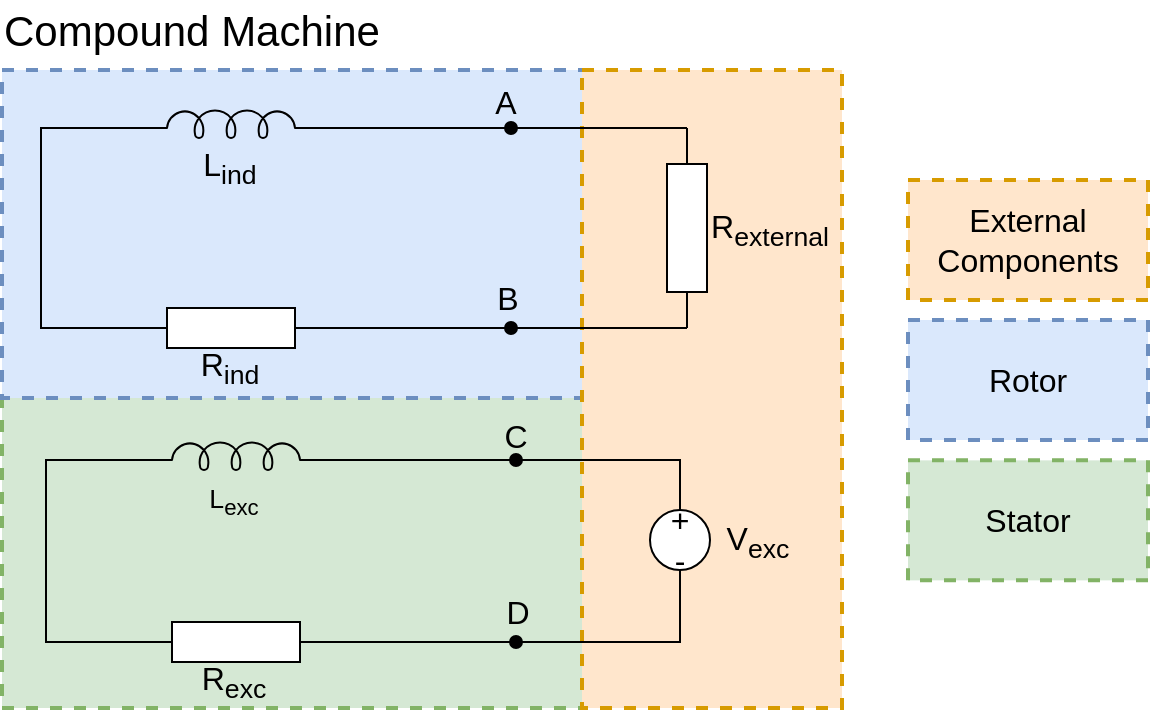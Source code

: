 <mxfile version="10.6.7" type="github"><diagram id="_LVu2RHxcEzPKMoXcUqC" name="Page-1"><mxGraphModel dx="1026" dy="499" grid="1" gridSize="10" guides="1" tooltips="1" connect="1" arrows="1" fold="1" page="1" pageScale="1" pageWidth="1100" pageHeight="1700" math="0" shadow="0"><root><mxCell id="0"/><mxCell id="1" parent="0"/><mxCell id="5Ca7kzqkz_hvMh-vnRnj-85" value="" style="rounded=0;whiteSpace=wrap;html=1;dashed=1;strokeWidth=2;fillColor=#d5e8d4;fontSize=16;strokeColor=#82b366;" vertex="1" parent="1"><mxGeometry x="282" y="753" width="291" height="156" as="geometry"/></mxCell><mxCell id="5Ca7kzqkz_hvMh-vnRnj-83" value="" style="rounded=0;whiteSpace=wrap;html=1;dashed=1;strokeWidth=2;fillColor=#dae8fc;fontSize=16;strokeColor=#6c8ebf;" vertex="1" parent="1"><mxGeometry x="282" y="590" width="292" height="164" as="geometry"/></mxCell><mxCell id="5Ca7kzqkz_hvMh-vnRnj-81" value="" style="rounded=0;whiteSpace=wrap;html=1;dashed=1;strokeWidth=2;fillColor=#ffe6cc;fontSize=16;strokeColor=#d79b00;" vertex="1" parent="1"><mxGeometry x="572" y="590" width="130" height="319" as="geometry"/></mxCell><mxCell id="5Ca7kzqkz_hvMh-vnRnj-64" value="" style="pointerEvents=1;verticalLabelPosition=bottom;shadow=0;dashed=0;align=center;fillColor=#ffffff;html=1;verticalAlign=top;strokeWidth=1;shape=mxgraph.electrical.resistors.resistor_1;fontSize=16;" vertex="1" parent="1"><mxGeometry x="349" y="866" width="100" height="20" as="geometry"/></mxCell><mxCell id="5Ca7kzqkz_hvMh-vnRnj-65" value="" style="pointerEvents=1;verticalLabelPosition=bottom;shadow=0;dashed=0;align=center;fillColor=#ffffff;html=1;verticalAlign=top;strokeWidth=1;shape=mxgraph.electrical.inductors.inductor_5;" vertex="1" parent="1"><mxGeometry x="349" y="776" width="100" height="14" as="geometry"/></mxCell><mxCell id="5Ca7kzqkz_hvMh-vnRnj-66" value="" style="endArrow=none;html=1;fontSize=16;entryX=0;entryY=0.645;entryDx=0;entryDy=0;entryPerimeter=0;exitX=0;exitY=0.5;exitDx=0;exitDy=0;exitPerimeter=0;rounded=0;" edge="1" parent="1" source="5Ca7kzqkz_hvMh-vnRnj-64" target="5Ca7kzqkz_hvMh-vnRnj-65"><mxGeometry width="50" height="50" relative="1" as="geometry"><mxPoint x="279" y="866" as="sourcePoint"/><mxPoint x="329" y="816" as="targetPoint"/><Array as="points"><mxPoint x="304" y="876"/><mxPoint x="304" y="785"/></Array></mxGeometry></mxCell><mxCell id="5Ca7kzqkz_hvMh-vnRnj-67" value="" style="endArrow=oval;html=1;fontSize=16;exitX=1;exitY=0.5;exitDx=0;exitDy=0;exitPerimeter=0;startArrow=none;startFill=0;endFill=1;" edge="1" parent="1" source="5Ca7kzqkz_hvMh-vnRnj-64"><mxGeometry width="50" height="50" relative="1" as="geometry"><mxPoint x="119" y="956" as="sourcePoint"/><mxPoint x="539" y="876" as="targetPoint"/></mxGeometry></mxCell><mxCell id="5Ca7kzqkz_hvMh-vnRnj-68" value="" style="endArrow=oval;html=1;fontSize=16;exitX=1;exitY=0.645;exitDx=0;exitDy=0;exitPerimeter=0;endFill=1;" edge="1" parent="1" source="5Ca7kzqkz_hvMh-vnRnj-65"><mxGeometry width="50" height="50" relative="1" as="geometry"><mxPoint x="519" y="836" as="sourcePoint"/><mxPoint x="539" y="785" as="targetPoint"/></mxGeometry></mxCell><mxCell id="5Ca7kzqkz_hvMh-vnRnj-69" value="D" style="text;html=1;strokeColor=none;fillColor=none;align=center;verticalAlign=middle;whiteSpace=wrap;rounded=0;fontSize=16;" vertex="1" parent="1"><mxGeometry x="530" y="850" width="20" height="22" as="geometry"/></mxCell><mxCell id="5Ca7kzqkz_hvMh-vnRnj-70" value="C" style="text;html=1;strokeColor=none;fillColor=none;align=center;verticalAlign=middle;whiteSpace=wrap;rounded=0;fontSize=16;" vertex="1" parent="1"><mxGeometry x="529" y="762" width="20" height="22" as="geometry"/></mxCell><mxCell id="5Ca7kzqkz_hvMh-vnRnj-71" value="+&lt;br&gt;-&lt;br&gt;" style="ellipse;whiteSpace=wrap;html=1;aspect=fixed;fontSize=16;" vertex="1" parent="1"><mxGeometry x="606" y="810" width="30" height="30" as="geometry"/></mxCell><mxCell id="5Ca7kzqkz_hvMh-vnRnj-72" value="" style="endArrow=none;html=1;fontSize=16;entryX=0.5;entryY=0;entryDx=0;entryDy=0;rounded=0;" edge="1" parent="1" target="5Ca7kzqkz_hvMh-vnRnj-71"><mxGeometry width="50" height="50" relative="1" as="geometry"><mxPoint x="539" y="785" as="sourcePoint"/><mxPoint x="589" y="779" as="targetPoint"/><Array as="points"><mxPoint x="621" y="785"/></Array></mxGeometry></mxCell><mxCell id="5Ca7kzqkz_hvMh-vnRnj-73" value="" style="endArrow=none;html=1;fontSize=16;entryX=0.5;entryY=1;entryDx=0;entryDy=0;rounded=0;" edge="1" parent="1" target="5Ca7kzqkz_hvMh-vnRnj-71"><mxGeometry width="50" height="50" relative="1" as="geometry"><mxPoint x="539" y="876" as="sourcePoint"/><mxPoint x="622.059" y="810.941" as="targetPoint"/><Array as="points"><mxPoint x="621" y="876"/></Array></mxGeometry></mxCell><mxCell id="5Ca7kzqkz_hvMh-vnRnj-77" value="&lt;span style=&quot;font-size: 13.333px&quot;&gt;L&lt;sub&gt;exc&lt;/sub&gt;&lt;/span&gt;" style="text;html=1;strokeColor=none;fillColor=none;align=center;verticalAlign=middle;whiteSpace=wrap;rounded=0;fontSize=16;" vertex="1" parent="1"><mxGeometry x="378" y="794" width="40" height="20" as="geometry"/></mxCell><mxCell id="5Ca7kzqkz_hvMh-vnRnj-78" value="R&lt;sub&gt;exc&lt;/sub&gt;&lt;br&gt;" style="text;html=1;strokeColor=none;fillColor=none;align=center;verticalAlign=middle;whiteSpace=wrap;rounded=0;fontSize=16;" vertex="1" parent="1"><mxGeometry x="378" y="886" width="40" height="20" as="geometry"/></mxCell><mxCell id="5Ca7kzqkz_hvMh-vnRnj-79" value="V&lt;sub&gt;exc&lt;/sub&gt;&lt;br&gt;" style="text;html=1;strokeColor=none;fillColor=none;align=center;verticalAlign=middle;whiteSpace=wrap;rounded=0;fontSize=16;" vertex="1" parent="1"><mxGeometry x="640" y="816" width="40" height="20" as="geometry"/></mxCell><mxCell id="5Ca7kzqkz_hvMh-vnRnj-82" value="External Components" style="rounded=0;whiteSpace=wrap;html=1;dashed=1;strokeWidth=2;fillColor=#ffe6cc;fontSize=16;strokeColor=#d79b00;" vertex="1" parent="1"><mxGeometry x="735" y="645" width="120" height="60" as="geometry"/></mxCell><mxCell id="5Ca7kzqkz_hvMh-vnRnj-91" value="Rotor&lt;br&gt;" style="rounded=0;whiteSpace=wrap;html=1;dashed=1;strokeWidth=2;fillColor=#dae8fc;fontSize=16;strokeColor=#6c8ebf;" vertex="1" parent="1"><mxGeometry x="735" y="715" width="120" height="60" as="geometry"/></mxCell><mxCell id="5Ca7kzqkz_hvMh-vnRnj-92" value="Stator" style="rounded=0;whiteSpace=wrap;html=1;dashed=1;strokeWidth=2;fillColor=#d5e8d4;fontSize=16;strokeColor=#82b366;" vertex="1" parent="1"><mxGeometry x="735" y="785.183" width="120" height="60" as="geometry"/></mxCell><mxCell id="5Ca7kzqkz_hvMh-vnRnj-93" value="Compound Machine" style="text;html=1;resizable=0;points=[];autosize=1;align=left;verticalAlign=top;spacingTop=-4;fontSize=21;strokeWidth=4;" vertex="1" parent="1"><mxGeometry x="281" y="555" width="200" height="30" as="geometry"/></mxCell><mxCell id="5Ca7kzqkz_hvMh-vnRnj-98" value="" style="pointerEvents=1;verticalLabelPosition=bottom;shadow=0;dashed=0;align=center;fillColor=#ffffff;html=1;verticalAlign=top;strokeWidth=1;shape=mxgraph.electrical.resistors.resistor_1;fontSize=16;" vertex="1" parent="1"><mxGeometry x="346.5" y="709" width="100" height="20" as="geometry"/></mxCell><mxCell id="5Ca7kzqkz_hvMh-vnRnj-99" value="" style="pointerEvents=1;verticalLabelPosition=bottom;shadow=0;dashed=0;align=center;fillColor=#ffffff;html=1;verticalAlign=top;strokeWidth=1;shape=mxgraph.electrical.inductors.inductor_5;" vertex="1" parent="1"><mxGeometry x="346.5" y="610" width="100" height="14" as="geometry"/></mxCell><mxCell id="5Ca7kzqkz_hvMh-vnRnj-100" value="" style="endArrow=none;html=1;fontSize=16;entryX=0;entryY=0.645;entryDx=0;entryDy=0;entryPerimeter=0;exitX=0;exitY=0.5;exitDx=0;exitDy=0;exitPerimeter=0;rounded=0;" edge="1" parent="1" source="5Ca7kzqkz_hvMh-vnRnj-98" target="5Ca7kzqkz_hvMh-vnRnj-99"><mxGeometry width="50" height="50" relative="1" as="geometry"><mxPoint x="276.5" y="709" as="sourcePoint"/><mxPoint x="326.5" y="659" as="targetPoint"/><Array as="points"><mxPoint x="301.5" y="719"/><mxPoint x="301.5" y="619"/></Array></mxGeometry></mxCell><mxCell id="5Ca7kzqkz_hvMh-vnRnj-101" value="" style="endArrow=oval;html=1;fontSize=16;exitX=1;exitY=0.5;exitDx=0;exitDy=0;exitPerimeter=0;startArrow=none;startFill=0;endFill=1;" edge="1" parent="1" source="5Ca7kzqkz_hvMh-vnRnj-98"><mxGeometry width="50" height="50" relative="1" as="geometry"><mxPoint x="116.5" y="799" as="sourcePoint"/><mxPoint x="536.5" y="719" as="targetPoint"/></mxGeometry></mxCell><mxCell id="5Ca7kzqkz_hvMh-vnRnj-102" value="" style="endArrow=oval;html=1;fontSize=16;exitX=1;exitY=0.645;exitDx=0;exitDy=0;exitPerimeter=0;endFill=1;" edge="1" parent="1" source="5Ca7kzqkz_hvMh-vnRnj-99"><mxGeometry width="50" height="50" relative="1" as="geometry"><mxPoint x="516.5" y="670" as="sourcePoint"/><mxPoint x="536.5" y="619" as="targetPoint"/></mxGeometry></mxCell><mxCell id="5Ca7kzqkz_hvMh-vnRnj-103" value="B" style="text;html=1;strokeColor=none;fillColor=none;align=center;verticalAlign=middle;whiteSpace=wrap;rounded=0;fontSize=16;" vertex="1" parent="1"><mxGeometry x="525" y="693" width="20" height="22" as="geometry"/></mxCell><mxCell id="5Ca7kzqkz_hvMh-vnRnj-107" value="L&lt;sub&gt;ind&lt;/sub&gt;&lt;br&gt;" style="text;html=1;strokeColor=none;fillColor=none;align=center;verticalAlign=middle;whiteSpace=wrap;rounded=0;fontSize=16;" vertex="1" parent="1"><mxGeometry x="375.5" y="629" width="40" height="20" as="geometry"/></mxCell><mxCell id="5Ca7kzqkz_hvMh-vnRnj-108" value="R&lt;sub&gt;ind&lt;/sub&gt;&lt;br&gt;" style="text;html=1;strokeColor=none;fillColor=none;align=center;verticalAlign=middle;whiteSpace=wrap;rounded=0;fontSize=16;" vertex="1" parent="1"><mxGeometry x="375.5" y="729" width="40" height="20" as="geometry"/></mxCell><mxCell id="5Ca7kzqkz_hvMh-vnRnj-110" value="" style="pointerEvents=1;verticalLabelPosition=bottom;shadow=0;dashed=0;align=center;fillColor=#ffffff;html=1;verticalAlign=top;strokeWidth=1;shape=mxgraph.electrical.resistors.resistor_1;fontSize=16;rotation=90;" vertex="1" parent="1"><mxGeometry x="574.5" y="659" width="100" height="20" as="geometry"/></mxCell><mxCell id="5Ca7kzqkz_hvMh-vnRnj-111" value="" style="endArrow=none;html=1;fontSize=22;entryX=1;entryY=0.5;entryDx=0;entryDy=0;entryPerimeter=0;" edge="1" parent="1" target="5Ca7kzqkz_hvMh-vnRnj-110"><mxGeometry width="50" height="50" relative="1" as="geometry"><mxPoint x="539.5" y="719" as="sourcePoint"/><mxPoint x="269.5" y="769" as="targetPoint"/></mxGeometry></mxCell><mxCell id="5Ca7kzqkz_hvMh-vnRnj-112" value="" style="endArrow=none;html=1;fontSize=22;entryX=0;entryY=0.5;entryDx=0;entryDy=0;entryPerimeter=0;" edge="1" parent="1" target="5Ca7kzqkz_hvMh-vnRnj-110"><mxGeometry width="50" height="50" relative="1" as="geometry"><mxPoint x="539.5" y="619" as="sourcePoint"/><mxPoint x="269.5" y="769" as="targetPoint"/></mxGeometry></mxCell><mxCell id="5Ca7kzqkz_hvMh-vnRnj-113" value="R&lt;sub&gt;external&lt;/sub&gt;" style="text;html=1;strokeColor=none;fillColor=none;align=center;verticalAlign=middle;whiteSpace=wrap;rounded=0;fontSize=16;" vertex="1" parent="1"><mxGeometry x="646" y="660" width="40" height="20" as="geometry"/></mxCell><mxCell id="5Ca7kzqkz_hvMh-vnRnj-114" value="A" style="text;html=1;strokeColor=none;fillColor=none;align=center;verticalAlign=middle;whiteSpace=wrap;rounded=0;fontSize=16;" vertex="1" parent="1"><mxGeometry x="524" y="595" width="20" height="22" as="geometry"/></mxCell></root></mxGraphModel></diagram></mxfile>